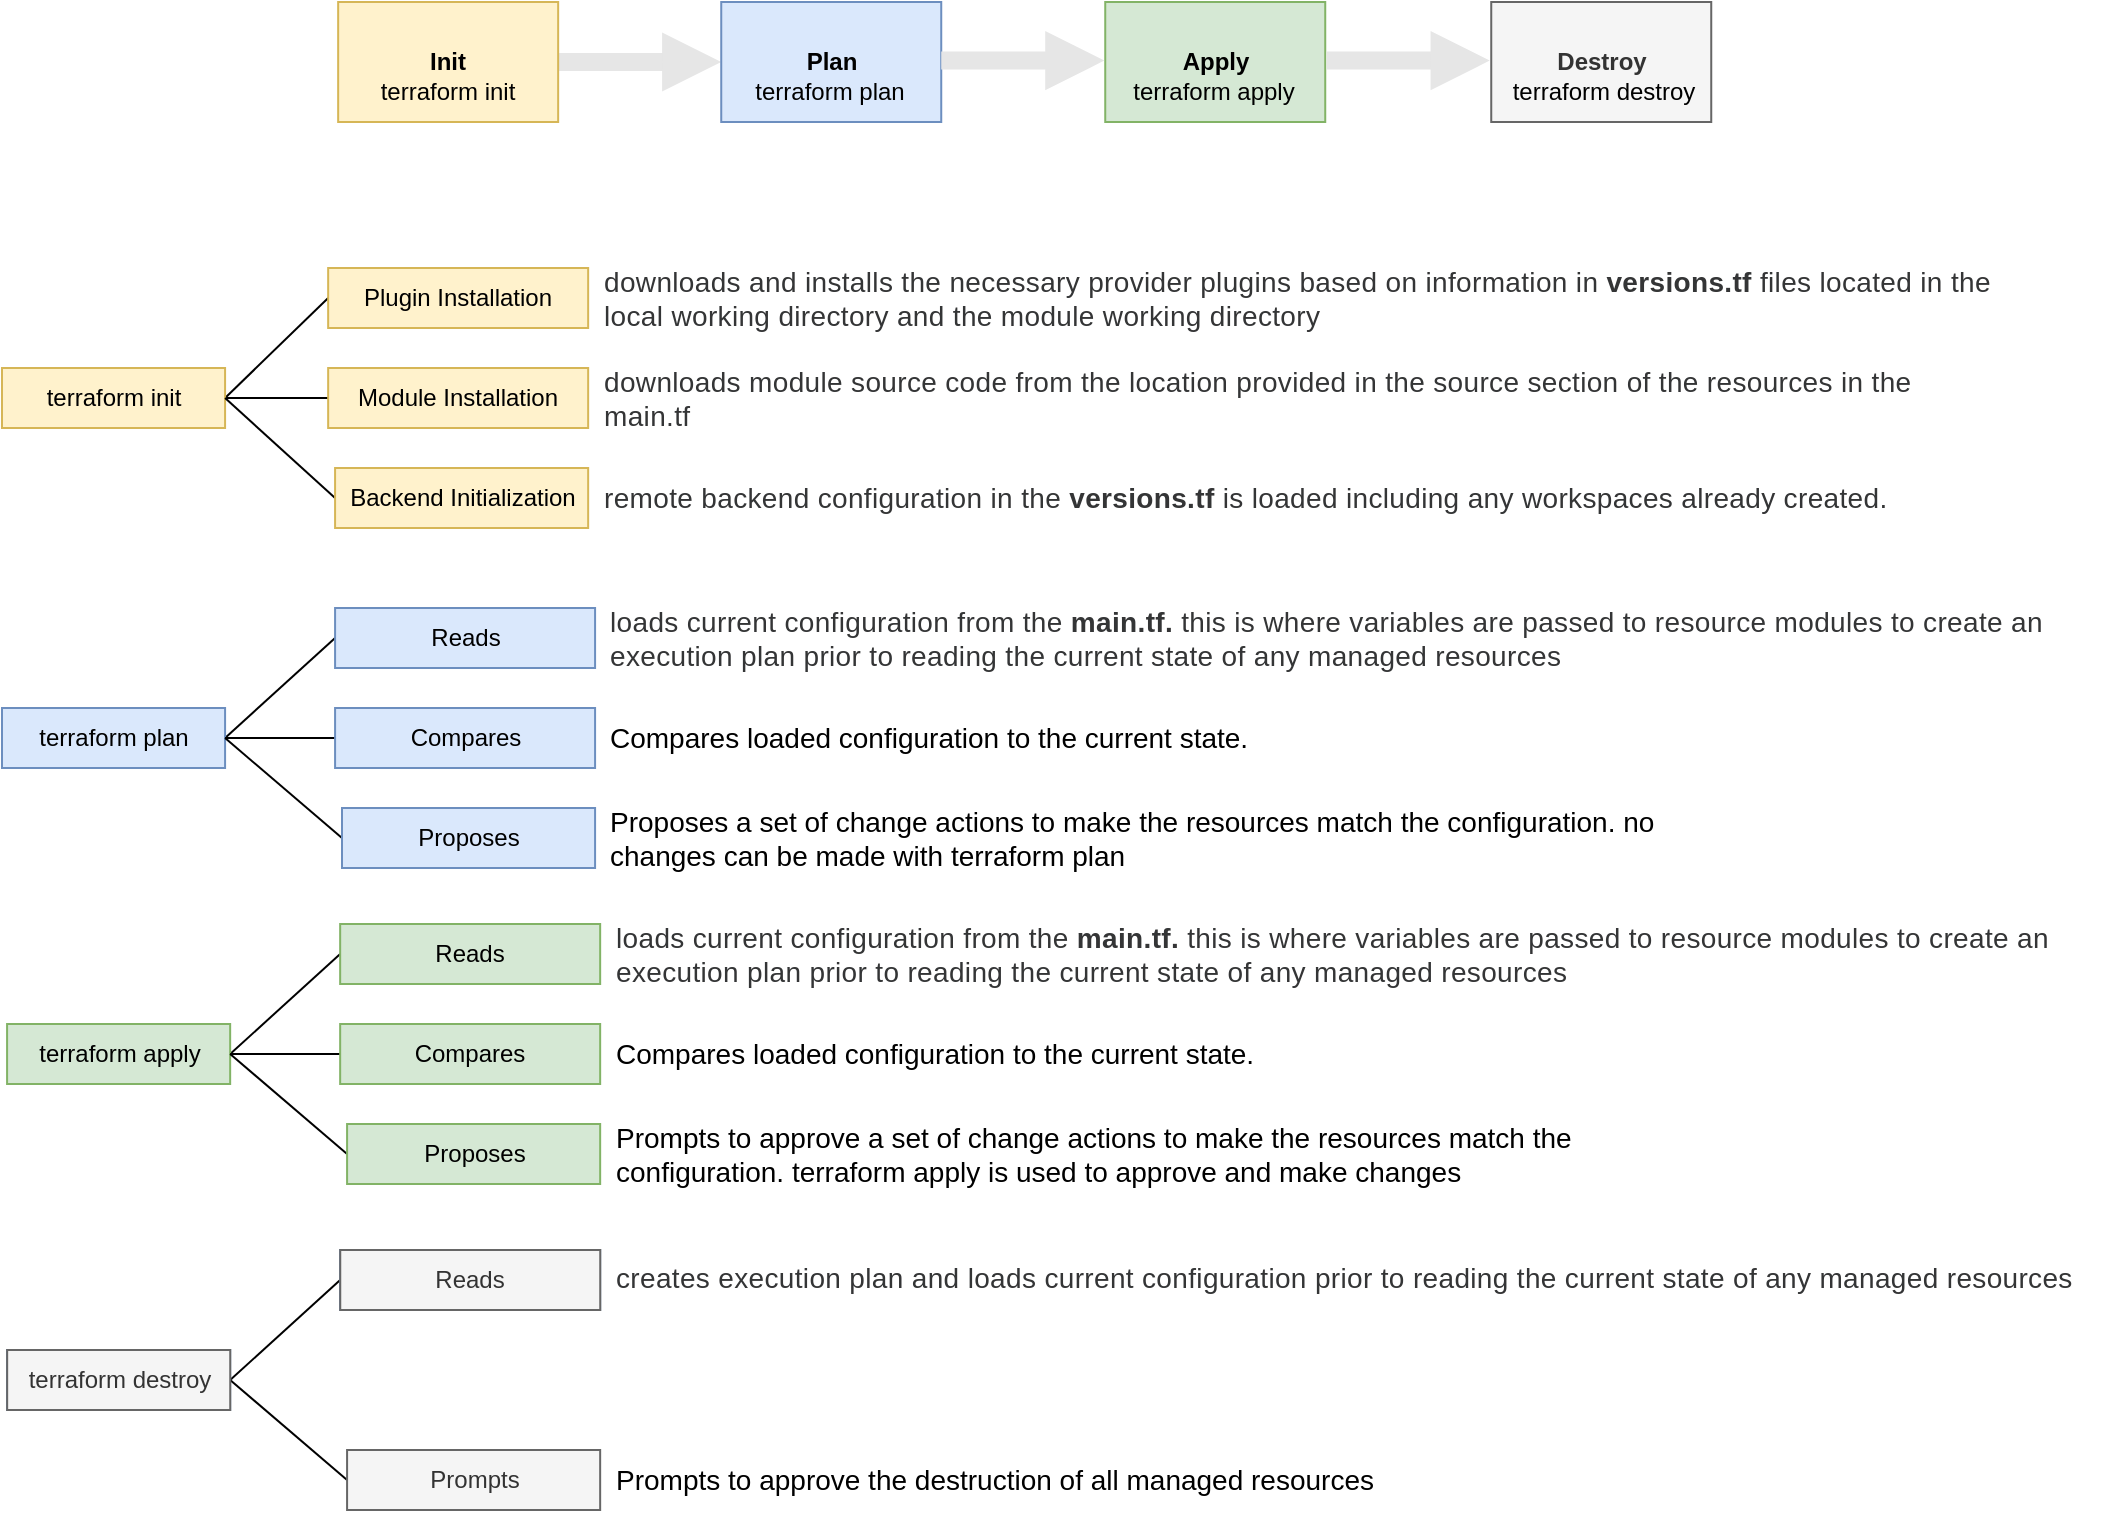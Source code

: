 <mxfile version="20.5.1" type="github">
  <diagram id="j8NRaP6ptjCyK-sQSBvK" name="Page-1">
    <mxGraphModel dx="1422" dy="924" grid="1" gridSize="10" guides="1" tooltips="1" connect="1" arrows="1" fold="1" page="1" pageScale="1" pageWidth="3600" pageHeight="2400" math="0" shadow="0">
      <root>
        <mxCell id="0" />
        <mxCell id="1" parent="0" />
        <mxCell id="7g3uo586e-RqVpvbVngg-1" style="edgeStyle=orthogonalEdgeStyle;rounded=0;orthogonalLoop=1;jettySize=auto;html=1;exitX=1;exitY=0.5;exitDx=0;exitDy=0;entryX=0;entryY=0.5;entryDx=0;entryDy=0;endArrow=block;endFill=1;strokeWidth=9;strokeColor=#E6E6E6;" edge="1" parent="1" source="7g3uo586e-RqVpvbVngg-2" target="7g3uo586e-RqVpvbVngg-3">
          <mxGeometry relative="1" as="geometry" />
        </mxCell>
        <mxCell id="7g3uo586e-RqVpvbVngg-2" value="Init" style="rounded=0;whiteSpace=wrap;html=1;fillColor=#fff2cc;strokeColor=#d6b656;fontStyle=1" vertex="1" parent="1">
          <mxGeometry x="348.08" y="60" width="110" height="60" as="geometry" />
        </mxCell>
        <mxCell id="7g3uo586e-RqVpvbVngg-3" value="Plan" style="rounded=0;whiteSpace=wrap;html=1;fillColor=#dae8fc;strokeColor=#6c8ebf;fontStyle=1" vertex="1" parent="1">
          <mxGeometry x="539.62" y="60" width="110" height="60" as="geometry" />
        </mxCell>
        <mxCell id="7g3uo586e-RqVpvbVngg-4" value="Apply" style="rounded=0;whiteSpace=wrap;html=1;fillColor=#d5e8d4;strokeColor=#82b366;fontStyle=1" vertex="1" parent="1">
          <mxGeometry x="731.62" y="60" width="110" height="60" as="geometry" />
        </mxCell>
        <mxCell id="7g3uo586e-RqVpvbVngg-5" value="Destroy" style="rounded=0;whiteSpace=wrap;html=1;fillColor=#f5f5f5;strokeColor=#666666;fontColor=#333333;fontStyle=1" vertex="1" parent="1">
          <mxGeometry x="924.62" y="60" width="110" height="60" as="geometry" />
        </mxCell>
        <mxCell id="7g3uo586e-RqVpvbVngg-6" value="terraform init" style="text;html=1;strokeColor=none;fillColor=none;align=center;verticalAlign=middle;whiteSpace=wrap;rounded=0;" vertex="1" parent="1">
          <mxGeometry x="346.54" y="90" width="111.54" height="30" as="geometry" />
        </mxCell>
        <mxCell id="7g3uo586e-RqVpvbVngg-7" value="terraform plan" style="text;html=1;strokeColor=none;fillColor=none;align=center;verticalAlign=middle;whiteSpace=wrap;rounded=0;" vertex="1" parent="1">
          <mxGeometry x="538.08" y="90" width="111.54" height="30" as="geometry" />
        </mxCell>
        <mxCell id="7g3uo586e-RqVpvbVngg-8" value="terraform apply" style="text;html=1;strokeColor=none;fillColor=none;align=center;verticalAlign=middle;whiteSpace=wrap;rounded=0;" vertex="1" parent="1">
          <mxGeometry x="730.08" y="90" width="111.54" height="30" as="geometry" />
        </mxCell>
        <mxCell id="7g3uo586e-RqVpvbVngg-9" value="terraform destroy" style="text;html=1;strokeColor=none;fillColor=none;align=center;verticalAlign=middle;whiteSpace=wrap;rounded=0;" vertex="1" parent="1">
          <mxGeometry x="924.62" y="90" width="111.54" height="30" as="geometry" />
        </mxCell>
        <mxCell id="7g3uo586e-RqVpvbVngg-10" style="edgeStyle=orthogonalEdgeStyle;rounded=0;orthogonalLoop=1;jettySize=auto;html=1;exitX=1;exitY=0.5;exitDx=0;exitDy=0;entryX=0;entryY=0.5;entryDx=0;entryDy=0;endArrow=block;endFill=1;strokeWidth=9;strokeColor=#E6E6E6;" edge="1" parent="1">
          <mxGeometry relative="1" as="geometry">
            <mxPoint x="649.62" y="89.31" as="sourcePoint" />
            <mxPoint x="731.16" y="89.31" as="targetPoint" />
          </mxGeometry>
        </mxCell>
        <mxCell id="7g3uo586e-RqVpvbVngg-11" style="edgeStyle=orthogonalEdgeStyle;rounded=0;orthogonalLoop=1;jettySize=auto;html=1;exitX=1;exitY=0.5;exitDx=0;exitDy=0;entryX=0;entryY=0.5;entryDx=0;entryDy=0;endArrow=block;endFill=1;strokeWidth=9;strokeColor=#E6E6E6;" edge="1" parent="1">
          <mxGeometry relative="1" as="geometry">
            <mxPoint x="842.31" y="89.31" as="sourcePoint" />
            <mxPoint x="923.85" y="89.31" as="targetPoint" />
          </mxGeometry>
        </mxCell>
        <mxCell id="7g3uo586e-RqVpvbVngg-12" style="rounded=0;orthogonalLoop=1;jettySize=auto;html=1;entryX=0;entryY=0.5;entryDx=0;entryDy=0;endArrow=none;endFill=0;strokeColor=#000000;strokeWidth=1;fontSize=1;exitX=1;exitY=0.5;exitDx=0;exitDy=0;" edge="1" parent="1" source="7g3uo586e-RqVpvbVngg-14" target="7g3uo586e-RqVpvbVngg-15">
          <mxGeometry relative="1" as="geometry" />
        </mxCell>
        <mxCell id="7g3uo586e-RqVpvbVngg-13" style="edgeStyle=none;rounded=0;orthogonalLoop=1;jettySize=auto;html=1;entryX=0;entryY=0.5;entryDx=0;entryDy=0;fontSize=1;endArrow=none;endFill=0;strokeColor=#000000;strokeWidth=1;" edge="1" parent="1" source="7g3uo586e-RqVpvbVngg-14" target="7g3uo586e-RqVpvbVngg-16">
          <mxGeometry relative="1" as="geometry" />
        </mxCell>
        <mxCell id="7g3uo586e-RqVpvbVngg-14" value="terraform init" style="text;html=1;strokeColor=#d6b656;fillColor=#fff2cc;align=center;verticalAlign=middle;whiteSpace=wrap;rounded=0;" vertex="1" parent="1">
          <mxGeometry x="180" y="243" width="111.54" height="30" as="geometry" />
        </mxCell>
        <mxCell id="7g3uo586e-RqVpvbVngg-15" value="Plugin Installation" style="text;html=1;strokeColor=#d6b656;fillColor=#fff2cc;align=center;verticalAlign=middle;whiteSpace=wrap;rounded=0;" vertex="1" parent="1">
          <mxGeometry x="343.08" y="193" width="130" height="30" as="geometry" />
        </mxCell>
        <mxCell id="7g3uo586e-RqVpvbVngg-16" value="Module Installation" style="text;html=1;strokeColor=#d6b656;fillColor=#fff2cc;align=center;verticalAlign=middle;whiteSpace=wrap;rounded=0;" vertex="1" parent="1">
          <mxGeometry x="343.08" y="243" width="130" height="30" as="geometry" />
        </mxCell>
        <mxCell id="7g3uo586e-RqVpvbVngg-17" value="&lt;span style=&quot;color: rgb(52 , 53 , 54) ; letter-spacing: 0.17px&quot;&gt;&lt;font style=&quot;font-size: 14px&quot;&gt;downloads and installs the necessary provider plugins based on information in &lt;b&gt;versions.tf&lt;/b&gt; files located in the local working directory and the module working directory&lt;/font&gt;&lt;/span&gt;" style="text;html=1;strokeColor=none;fillColor=none;align=left;verticalAlign=middle;whiteSpace=wrap;rounded=0;" vertex="1" parent="1">
          <mxGeometry x="479.08" y="193" width="714" height="30" as="geometry" />
        </mxCell>
        <mxCell id="7g3uo586e-RqVpvbVngg-18" value="&lt;span style=&quot;color: rgb(52 , 53 , 54) ; letter-spacing: 0.17px&quot;&gt;&lt;font style=&quot;font-size: 14px&quot;&gt;downloads module source code from the location provided in the source section of the resources in the main.tf&lt;/font&gt;&lt;/span&gt;" style="text;html=1;strokeColor=none;fillColor=none;align=left;verticalAlign=middle;whiteSpace=wrap;rounded=0;" vertex="1" parent="1">
          <mxGeometry x="479.08" y="243" width="695" height="30" as="geometry" />
        </mxCell>
        <mxCell id="7g3uo586e-RqVpvbVngg-19" style="edgeStyle=none;rounded=0;orthogonalLoop=1;jettySize=auto;html=1;fontSize=1;endArrow=none;endFill=0;strokeColor=#000000;strokeWidth=1;exitX=0;exitY=0.5;exitDx=0;exitDy=0;entryX=1;entryY=0.5;entryDx=0;entryDy=0;" edge="1" parent="1" source="7g3uo586e-RqVpvbVngg-20" target="7g3uo586e-RqVpvbVngg-14">
          <mxGeometry relative="1" as="geometry">
            <mxPoint x="293.08" y="263" as="targetPoint" />
          </mxGeometry>
        </mxCell>
        <mxCell id="7g3uo586e-RqVpvbVngg-20" value="Backend Initialization" style="text;html=1;strokeColor=#d6b656;fillColor=#fff2cc;align=center;verticalAlign=middle;whiteSpace=wrap;rounded=0;" vertex="1" parent="1">
          <mxGeometry x="346.54" y="293" width="126.54" height="30" as="geometry" />
        </mxCell>
        <mxCell id="7g3uo586e-RqVpvbVngg-21" value="&lt;span style=&quot;color: rgb(52 , 53 , 54) ; letter-spacing: 0.17px&quot;&gt;&lt;font style=&quot;font-size: 14px&quot;&gt;remote backend configuration in the &lt;b&gt;versions.tf &lt;/b&gt;is loaded including any workspaces already created.&amp;nbsp;&lt;/font&gt;&lt;/span&gt;" style="text;html=1;strokeColor=none;fillColor=none;align=left;verticalAlign=middle;whiteSpace=wrap;rounded=0;" vertex="1" parent="1">
          <mxGeometry x="479.08" y="293" width="689" height="30" as="geometry" />
        </mxCell>
        <mxCell id="7g3uo586e-RqVpvbVngg-22" style="edgeStyle=none;rounded=0;orthogonalLoop=1;jettySize=auto;html=1;entryX=0;entryY=0.5;entryDx=0;entryDy=0;fontSize=1;endArrow=none;endFill=0;strokeColor=#000000;strokeWidth=1;exitX=1;exitY=0.5;exitDx=0;exitDy=0;" edge="1" parent="1" source="7g3uo586e-RqVpvbVngg-23" target="7g3uo586e-RqVpvbVngg-24">
          <mxGeometry relative="1" as="geometry" />
        </mxCell>
        <mxCell id="7g3uo586e-RqVpvbVngg-23" value="terraform apply" style="text;html=1;strokeColor=#6c8ebf;fillColor=#dae8fc;align=center;verticalAlign=middle;whiteSpace=wrap;rounded=0;" vertex="1" parent="1">
          <mxGeometry x="182.54" y="734" width="111.54" height="30" as="geometry" />
        </mxCell>
        <mxCell id="7g3uo586e-RqVpvbVngg-24" value="Reads" style="text;html=1;strokeColor=#6c8ebf;fillColor=#dae8fc;align=center;verticalAlign=middle;whiteSpace=wrap;rounded=0;" vertex="1" parent="1">
          <mxGeometry x="349.08" y="684" width="130" height="30" as="geometry" />
        </mxCell>
        <mxCell id="7g3uo586e-RqVpvbVngg-25" style="edgeStyle=none;rounded=0;orthogonalLoop=1;jettySize=auto;html=1;entryX=1;entryY=0.5;entryDx=0;entryDy=0;fontSize=1;endArrow=none;endFill=0;strokeColor=#000000;strokeWidth=1;exitX=0;exitY=0.5;exitDx=0;exitDy=0;" edge="1" parent="1" source="7g3uo586e-RqVpvbVngg-26" target="7g3uo586e-RqVpvbVngg-23">
          <mxGeometry relative="1" as="geometry">
            <mxPoint x="350.62" y="799" as="sourcePoint" />
          </mxGeometry>
        </mxCell>
        <mxCell id="7g3uo586e-RqVpvbVngg-26" value="&lt;span style=&quot;text-align: left&quot;&gt;&lt;font style=&quot;font-size: 12px&quot;&gt;Prompts&lt;/font&gt;&lt;/span&gt;" style="text;html=1;strokeColor=#666666;fillColor=#f5f5f5;align=center;verticalAlign=middle;whiteSpace=wrap;rounded=0;fontSize=11;fontColor=#333333;" vertex="1" parent="1">
          <mxGeometry x="352.54" y="784" width="126.54" height="30" as="geometry" />
        </mxCell>
        <mxCell id="7g3uo586e-RqVpvbVngg-27" value="&lt;span style=&quot;color: rgb(52 , 53 , 54) ; letter-spacing: 0.17px&quot;&gt;&lt;font style=&quot;font-size: 14px&quot;&gt;creates execution plan and loads current configuration prior to reading the current state of any managed resources&lt;/font&gt;&lt;/span&gt;" style="text;html=1;strokeColor=none;fillColor=none;align=left;verticalAlign=middle;whiteSpace=wrap;rounded=0;" vertex="1" parent="1">
          <mxGeometry x="484.62" y="683" width="756" height="30" as="geometry" />
        </mxCell>
        <mxCell id="7g3uo586e-RqVpvbVngg-28" value="Prompts to approve the destruction of all managed resources" style="text;whiteSpace=wrap;html=1;fontSize=14;" vertex="1" parent="1">
          <mxGeometry x="484.62" y="784" width="660" height="30" as="geometry" />
        </mxCell>
        <mxCell id="7g3uo586e-RqVpvbVngg-29" value="terraform destroy" style="text;html=1;strokeColor=#666666;fillColor=#f5f5f5;align=center;verticalAlign=middle;whiteSpace=wrap;rounded=0;fontColor=#333333;" vertex="1" parent="1">
          <mxGeometry x="182.58" y="734" width="111.54" height="30" as="geometry" />
        </mxCell>
        <mxCell id="7g3uo586e-RqVpvbVngg-30" value="Reads" style="text;html=1;strokeColor=#666666;fillColor=#f5f5f5;align=center;verticalAlign=middle;whiteSpace=wrap;rounded=0;fontColor=#333333;" vertex="1" parent="1">
          <mxGeometry x="349.12" y="684" width="130" height="30" as="geometry" />
        </mxCell>
        <mxCell id="7g3uo586e-RqVpvbVngg-31" style="edgeStyle=none;rounded=0;orthogonalLoop=1;jettySize=auto;html=1;entryX=0;entryY=0.5;entryDx=0;entryDy=0;fontSize=1;endArrow=none;endFill=0;strokeColor=#000000;strokeWidth=1;exitX=1;exitY=0.5;exitDx=0;exitDy=0;" edge="1" parent="1" source="7g3uo586e-RqVpvbVngg-32" target="7g3uo586e-RqVpvbVngg-33">
          <mxGeometry relative="1" as="geometry" />
        </mxCell>
        <mxCell id="7g3uo586e-RqVpvbVngg-32" value="terraform plan" style="text;html=1;strokeColor=#6c8ebf;fillColor=#dae8fc;align=center;verticalAlign=middle;whiteSpace=wrap;rounded=0;" vertex="1" parent="1">
          <mxGeometry x="180.0" y="413" width="111.54" height="30" as="geometry" />
        </mxCell>
        <mxCell id="7g3uo586e-RqVpvbVngg-33" value="Reads" style="text;html=1;strokeColor=#6c8ebf;fillColor=#dae8fc;align=center;verticalAlign=middle;whiteSpace=wrap;rounded=0;" vertex="1" parent="1">
          <mxGeometry x="346.54" y="363" width="130" height="30" as="geometry" />
        </mxCell>
        <mxCell id="7g3uo586e-RqVpvbVngg-34" style="edgeStyle=none;rounded=0;orthogonalLoop=1;jettySize=auto;html=1;exitX=0;exitY=0.5;exitDx=0;exitDy=0;fontSize=1;endArrow=none;endFill=0;strokeColor=#000000;strokeWidth=1;entryX=1;entryY=0.5;entryDx=0;entryDy=0;" edge="1" parent="1" source="7g3uo586e-RqVpvbVngg-35" target="7g3uo586e-RqVpvbVngg-32">
          <mxGeometry relative="1" as="geometry">
            <mxPoint x="298.08" y="428.056" as="targetPoint" />
          </mxGeometry>
        </mxCell>
        <mxCell id="7g3uo586e-RqVpvbVngg-35" value="Compares" style="text;html=1;strokeColor=#6c8ebf;fillColor=#dae8fc;align=center;verticalAlign=middle;whiteSpace=wrap;rounded=0;" vertex="1" parent="1">
          <mxGeometry x="346.54" y="413" width="130" height="30" as="geometry" />
        </mxCell>
        <mxCell id="7g3uo586e-RqVpvbVngg-36" style="edgeStyle=none;rounded=0;orthogonalLoop=1;jettySize=auto;html=1;entryX=1;entryY=0.5;entryDx=0;entryDy=0;fontSize=1;endArrow=none;endFill=0;strokeColor=#000000;strokeWidth=1;exitX=0;exitY=0.5;exitDx=0;exitDy=0;" edge="1" parent="1" source="7g3uo586e-RqVpvbVngg-37" target="7g3uo586e-RqVpvbVngg-32">
          <mxGeometry relative="1" as="geometry">
            <mxPoint x="348.08" y="478" as="sourcePoint" />
          </mxGeometry>
        </mxCell>
        <mxCell id="7g3uo586e-RqVpvbVngg-37" value="Proposes" style="text;html=1;strokeColor=#6c8ebf;fillColor=#dae8fc;align=center;verticalAlign=middle;whiteSpace=wrap;rounded=0;" vertex="1" parent="1">
          <mxGeometry x="350.0" y="463" width="126.54" height="30" as="geometry" />
        </mxCell>
        <mxCell id="7g3uo586e-RqVpvbVngg-38" value="&lt;span style=&quot;color: rgb(52 , 53 , 54) ; letter-spacing: 0.17px&quot;&gt;&lt;font style=&quot;font-size: 14px&quot;&gt;loads current configuration from the &lt;b&gt;main.tf. &lt;/b&gt;this is where variables are passed to resource modules to create&amp;nbsp;&lt;/font&gt;&lt;/span&gt;&lt;span style=&quot;color: rgb(52 , 53 , 54) ; font-size: 14px ; letter-spacing: 0.17px&quot;&gt;an execution plan&amp;nbsp;&lt;/span&gt;&lt;span style=&quot;color: rgb(52 , 53 , 54) ; letter-spacing: 0.17px&quot;&gt;&lt;font style=&quot;font-size: 14px&quot;&gt;prior to reading the current state of any managed resources&lt;/font&gt;&lt;/span&gt;" style="text;html=1;strokeColor=none;fillColor=none;align=left;verticalAlign=middle;whiteSpace=wrap;rounded=0;" vertex="1" parent="1">
          <mxGeometry x="482.08" y="352" width="756" height="52" as="geometry" />
        </mxCell>
        <mxCell id="7g3uo586e-RqVpvbVngg-39" value="&lt;font style=&quot;font-size: 14px&quot;&gt;Compares loaded configuration to the current state.&lt;/font&gt;" style="text;whiteSpace=wrap;html=1;fontSize=1;strokeWidth=8;verticalAlign=middle;" vertex="1" parent="1">
          <mxGeometry x="482.08" y="418" width="600" height="20" as="geometry" />
        </mxCell>
        <mxCell id="7g3uo586e-RqVpvbVngg-40" value="Proposes a set of change actions to make the resources match the configuration. no changes can be made with terraform plan" style="text;whiteSpace=wrap;html=1;fontSize=14;" vertex="1" parent="1">
          <mxGeometry x="482.08" y="454.5" width="556" height="47" as="geometry" />
        </mxCell>
        <mxCell id="7g3uo586e-RqVpvbVngg-41" style="edgeStyle=none;rounded=0;orthogonalLoop=1;jettySize=auto;html=1;entryX=0;entryY=0.5;entryDx=0;entryDy=0;fontSize=1;endArrow=none;endFill=0;strokeColor=#000000;strokeWidth=1;exitX=1;exitY=0.5;exitDx=0;exitDy=0;" edge="1" parent="1" source="7g3uo586e-RqVpvbVngg-42" target="7g3uo586e-RqVpvbVngg-43">
          <mxGeometry relative="1" as="geometry" />
        </mxCell>
        <mxCell id="7g3uo586e-RqVpvbVngg-42" value="terraform apply" style="text;html=1;strokeColor=#82b366;fillColor=#d5e8d4;align=center;verticalAlign=middle;whiteSpace=wrap;rounded=0;" vertex="1" parent="1">
          <mxGeometry x="182.54" y="571" width="111.54" height="30" as="geometry" />
        </mxCell>
        <mxCell id="7g3uo586e-RqVpvbVngg-43" value="Reads" style="text;html=1;strokeColor=#82b366;fillColor=#d5e8d4;align=center;verticalAlign=middle;whiteSpace=wrap;rounded=0;" vertex="1" parent="1">
          <mxGeometry x="349.08" y="521" width="130" height="30" as="geometry" />
        </mxCell>
        <mxCell id="7g3uo586e-RqVpvbVngg-44" style="edgeStyle=none;rounded=0;orthogonalLoop=1;jettySize=auto;html=1;exitX=0;exitY=0.5;exitDx=0;exitDy=0;fontSize=1;endArrow=none;endFill=0;strokeColor=#000000;strokeWidth=1;entryX=1;entryY=0.5;entryDx=0;entryDy=0;" edge="1" parent="1" source="7g3uo586e-RqVpvbVngg-45" target="7g3uo586e-RqVpvbVngg-42">
          <mxGeometry relative="1" as="geometry">
            <mxPoint x="300.62" y="586.056" as="targetPoint" />
          </mxGeometry>
        </mxCell>
        <mxCell id="7g3uo586e-RqVpvbVngg-45" value="Compares" style="text;html=1;strokeColor=#82b366;fillColor=#d5e8d4;align=center;verticalAlign=middle;whiteSpace=wrap;rounded=0;" vertex="1" parent="1">
          <mxGeometry x="349.08" y="571" width="130" height="30" as="geometry" />
        </mxCell>
        <mxCell id="7g3uo586e-RqVpvbVngg-46" style="edgeStyle=none;rounded=0;orthogonalLoop=1;jettySize=auto;html=1;entryX=1;entryY=0.5;entryDx=0;entryDy=0;fontSize=1;endArrow=none;endFill=0;strokeColor=#000000;strokeWidth=1;exitX=0;exitY=0.5;exitDx=0;exitDy=0;" edge="1" parent="1" source="7g3uo586e-RqVpvbVngg-47" target="7g3uo586e-RqVpvbVngg-42">
          <mxGeometry relative="1" as="geometry">
            <mxPoint x="350.62" y="636" as="sourcePoint" />
          </mxGeometry>
        </mxCell>
        <mxCell id="7g3uo586e-RqVpvbVngg-47" value="Proposes" style="text;html=1;strokeColor=#82b366;fillColor=#d5e8d4;align=center;verticalAlign=middle;whiteSpace=wrap;rounded=0;" vertex="1" parent="1">
          <mxGeometry x="352.54" y="621" width="126.54" height="30" as="geometry" />
        </mxCell>
        <mxCell id="7g3uo586e-RqVpvbVngg-48" value="&lt;span style=&quot;color: rgb(52 , 53 , 54) ; letter-spacing: 0.17px&quot;&gt;&lt;font style=&quot;font-size: 14px&quot;&gt;loads current configuration from the &lt;b&gt;main.tf. &lt;/b&gt;this is where variables are passed to resource modules to create&amp;nbsp;&lt;/font&gt;&lt;/span&gt;&lt;span style=&quot;color: rgb(52 , 53 , 54) ; font-size: 14px ; letter-spacing: 0.17px&quot;&gt;an execution plan&amp;nbsp;&lt;/span&gt;&lt;span style=&quot;color: rgb(52 , 53 , 54) ; letter-spacing: 0.17px&quot;&gt;&lt;font style=&quot;font-size: 14px&quot;&gt;prior to reading the current state of any managed resources&lt;/font&gt;&lt;/span&gt;" style="text;html=1;strokeColor=none;fillColor=none;align=left;verticalAlign=middle;whiteSpace=wrap;rounded=0;" vertex="1" parent="1">
          <mxGeometry x="484.62" y="510" width="756" height="52" as="geometry" />
        </mxCell>
        <mxCell id="7g3uo586e-RqVpvbVngg-49" value="&lt;font style=&quot;font-size: 14px&quot;&gt;Compares loaded configuration to the current state.&lt;/font&gt;" style="text;whiteSpace=wrap;html=1;fontSize=1;strokeWidth=8;verticalAlign=middle;" vertex="1" parent="1">
          <mxGeometry x="484.62" y="576" width="600" height="20" as="geometry" />
        </mxCell>
        <mxCell id="7g3uo586e-RqVpvbVngg-50" value="Prompts to approve a set of change actions to make the resources match the configuration. terraform apply is used to approve and make changes" style="text;whiteSpace=wrap;html=1;fontSize=14;" vertex="1" parent="1">
          <mxGeometry x="484.62" y="612.5" width="556" height="47" as="geometry" />
        </mxCell>
      </root>
    </mxGraphModel>
  </diagram>
</mxfile>

